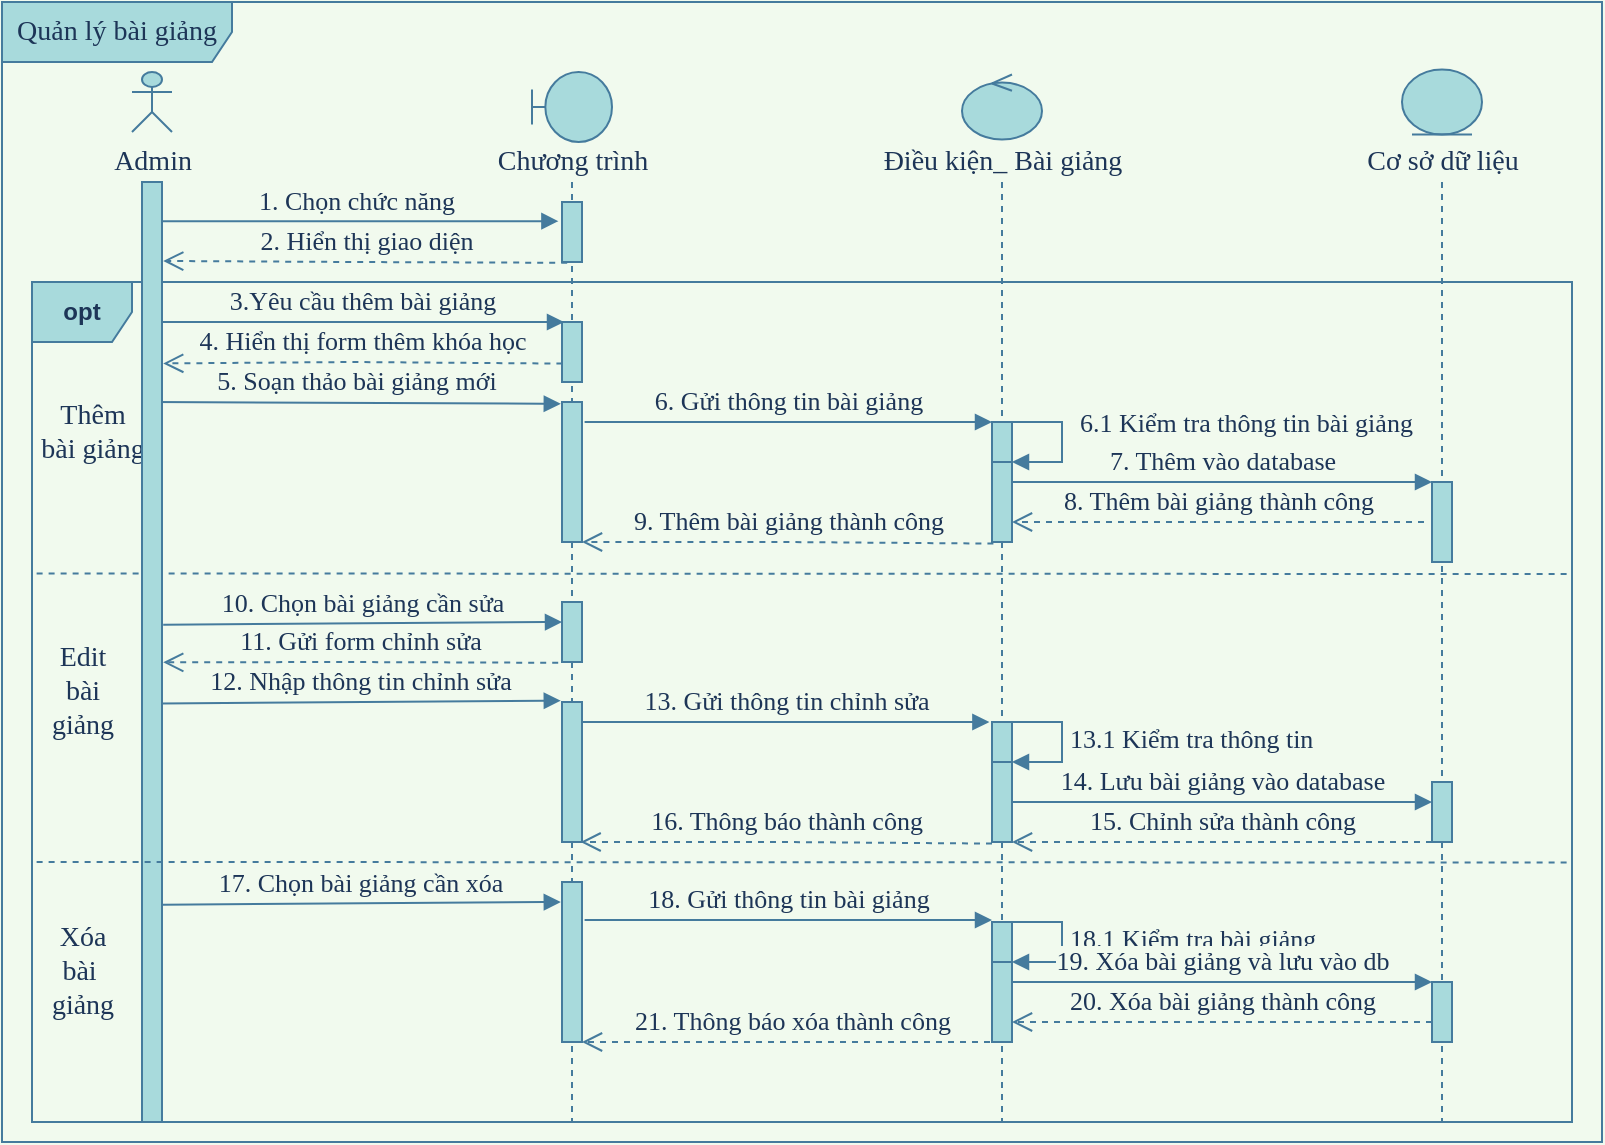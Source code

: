 <mxfile version="16.5.6" type="device"><diagram id="BL0GEaHk0kpFHW5b39tq" name="Page-1"><mxGraphModel dx="1033" dy="588" grid="1" gridSize="10" guides="1" tooltips="1" connect="1" arrows="1" fold="1" page="1" pageScale="1" pageWidth="850" pageHeight="1100" background="#F1FAEE" math="0" shadow="0"><root><mxCell id="0"/><mxCell id="1" parent="0"/><mxCell id="rDGWIjqveOHpRHsCvGuR-4" value="&lt;font style=&quot;font-size: 14px&quot; face=&quot;Times New Roman&quot;&gt;Quản lý bài giảng&lt;/font&gt;" style="shape=umlFrame;whiteSpace=wrap;html=1;width=115;height=30;fillColor=#A8DADC;strokeColor=#457B9D;fontColor=#1D3557;" parent="1" vertex="1"><mxGeometry x="25" y="10" width="800" height="570" as="geometry"/></mxCell><mxCell id="rDGWIjqveOHpRHsCvGuR-5" value="&lt;font style=&quot;font-size: 14px&quot;&gt;Admin&lt;/font&gt;" style="shape=umlActor;verticalLabelPosition=bottom;verticalAlign=top;html=1;fontFamily=Times New Roman;fontSize=13;fillColor=#A8DADC;strokeColor=#457B9D;fontColor=#1D3557;" parent="1" vertex="1"><mxGeometry x="90" y="45" width="20" height="30" as="geometry"/></mxCell><mxCell id="rDGWIjqveOHpRHsCvGuR-11" value="&lt;b&gt;opt&lt;/b&gt;" style="shape=umlFrame;whiteSpace=wrap;html=1;width=50;height=30;fillColor=#A8DADC;strokeColor=#457B9D;fontColor=#1D3557;" parent="1" vertex="1"><mxGeometry x="40" y="150" width="770" height="420" as="geometry"/></mxCell><mxCell id="rDGWIjqveOHpRHsCvGuR-12" value="" style="shape=umlBoundary;whiteSpace=wrap;html=1;fontFamily=Times New Roman;fontSize=13;fillColor=#A8DADC;strokeColor=#457B9D;fontColor=#1D3557;" parent="1" vertex="1"><mxGeometry x="290" y="45" width="40" height="35" as="geometry"/></mxCell><mxCell id="rDGWIjqveOHpRHsCvGuR-13" value="" style="ellipse;shape=umlControl;whiteSpace=wrap;html=1;fontFamily=Times New Roman;fontSize=13;fillColor=#A8DADC;strokeColor=#457B9D;fontColor=#1D3557;" parent="1" vertex="1"><mxGeometry x="505" y="46.25" width="40" height="32.5" as="geometry"/></mxCell><mxCell id="rDGWIjqveOHpRHsCvGuR-14" value="" style="ellipse;shape=umlEntity;whiteSpace=wrap;html=1;fontFamily=Times New Roman;fontSize=13;fillColor=#A8DADC;strokeColor=#457B9D;fontColor=#1D3557;" parent="1" vertex="1"><mxGeometry x="725" y="43.75" width="40" height="32.5" as="geometry"/></mxCell><mxCell id="rDGWIjqveOHpRHsCvGuR-17" value="" style="shape=umlLifeline;perimeter=lifelinePerimeter;whiteSpace=wrap;html=1;container=1;collapsible=0;recursiveResize=0;outlineConnect=0;size=0;fillColor=#A8DADC;strokeColor=#457B9D;fontColor=#1D3557;" parent="1" vertex="1"><mxGeometry x="95" y="100" width="10" height="470" as="geometry"/></mxCell><mxCell id="rDGWIjqveOHpRHsCvGuR-18" value="" style="shape=umlLifeline;perimeter=lifelinePerimeter;whiteSpace=wrap;html=1;container=1;collapsible=0;recursiveResize=0;outlineConnect=0;size=0;fillColor=#A8DADC;strokeColor=#457B9D;fontColor=#1D3557;" parent="1" vertex="1"><mxGeometry x="305" y="100" width="10" height="470" as="geometry"/></mxCell><mxCell id="rDGWIjqveOHpRHsCvGuR-25" value="" style="html=1;points=[];perimeter=orthogonalPerimeter;fontSize=13;fontFamily=Times New Roman;fillColor=#A8DADC;strokeColor=#457B9D;fontColor=#1D3557;" parent="rDGWIjqveOHpRHsCvGuR-18" vertex="1"><mxGeometry y="10" width="10" height="30" as="geometry"/></mxCell><mxCell id="rDGWIjqveOHpRHsCvGuR-30" value="" style="html=1;points=[];perimeter=orthogonalPerimeter;fontSize=13;fontFamily=Times New Roman;fillColor=#A8DADC;strokeColor=#457B9D;fontColor=#1D3557;" parent="rDGWIjqveOHpRHsCvGuR-18" vertex="1"><mxGeometry y="70" width="10" height="30" as="geometry"/></mxCell><mxCell id="rDGWIjqveOHpRHsCvGuR-35" value="" style="html=1;points=[];perimeter=orthogonalPerimeter;fontSize=13;fontFamily=Times New Roman;fillColor=#A8DADC;strokeColor=#457B9D;fontColor=#1D3557;" parent="rDGWIjqveOHpRHsCvGuR-18" vertex="1"><mxGeometry y="110" width="10" height="70" as="geometry"/></mxCell><mxCell id="rDGWIjqveOHpRHsCvGuR-52" value="" style="html=1;points=[];perimeter=orthogonalPerimeter;fontSize=13;fontFamily=Times New Roman;fillColor=#A8DADC;strokeColor=#457B9D;fontColor=#1D3557;" parent="rDGWIjqveOHpRHsCvGuR-18" vertex="1"><mxGeometry y="210" width="10" height="30" as="geometry"/></mxCell><mxCell id="rDGWIjqveOHpRHsCvGuR-57" value="" style="html=1;points=[];perimeter=orthogonalPerimeter;fontSize=13;fontFamily=Times New Roman;fillColor=#A8DADC;strokeColor=#457B9D;fontColor=#1D3557;" parent="rDGWIjqveOHpRHsCvGuR-18" vertex="1"><mxGeometry y="260" width="10" height="70" as="geometry"/></mxCell><mxCell id="rDGWIjqveOHpRHsCvGuR-73" value="" style="html=1;points=[];perimeter=orthogonalPerimeter;fontSize=13;fontFamily=Times New Roman;fillColor=#A8DADC;strokeColor=#457B9D;fontColor=#1D3557;" parent="rDGWIjqveOHpRHsCvGuR-18" vertex="1"><mxGeometry y="350" width="10" height="80" as="geometry"/></mxCell><mxCell id="rDGWIjqveOHpRHsCvGuR-20" value="" style="shape=umlLifeline;perimeter=lifelinePerimeter;whiteSpace=wrap;html=1;container=1;collapsible=0;recursiveResize=0;outlineConnect=0;size=0;fillColor=#A8DADC;strokeColor=#457B9D;fontColor=#1D3557;" parent="1" vertex="1"><mxGeometry x="520" y="100" width="10" height="470" as="geometry"/></mxCell><mxCell id="rDGWIjqveOHpRHsCvGuR-36" value="" style="html=1;points=[];perimeter=orthogonalPerimeter;fontSize=13;fontFamily=Times New Roman;fillColor=#A8DADC;strokeColor=#457B9D;fontColor=#1D3557;" parent="rDGWIjqveOHpRHsCvGuR-20" vertex="1"><mxGeometry y="120" width="10" height="50" as="geometry"/></mxCell><mxCell id="rDGWIjqveOHpRHsCvGuR-41" value="" style="html=1;points=[];perimeter=orthogonalPerimeter;fontSize=13;fontFamily=Times New Roman;fillColor=#A8DADC;strokeColor=#457B9D;fontColor=#1D3557;" parent="rDGWIjqveOHpRHsCvGuR-20" vertex="1"><mxGeometry y="140" width="10" height="40" as="geometry"/></mxCell><mxCell id="rDGWIjqveOHpRHsCvGuR-42" value="6.1 Kiểm tra thông tin bài giảng" style="edgeStyle=orthogonalEdgeStyle;html=1;align=left;spacingLeft=2;endArrow=block;rounded=0;entryX=1;entryY=0;fontSize=13;fontFamily=Times New Roman;labelBackgroundColor=#F1FAEE;strokeColor=#457B9D;fontColor=#1D3557;" parent="rDGWIjqveOHpRHsCvGuR-20" target="rDGWIjqveOHpRHsCvGuR-41" edge="1"><mxGeometry x="-0.2" y="5" relative="1" as="geometry"><mxPoint x="5" y="120" as="sourcePoint"/><Array as="points"><mxPoint x="35" y="120"/></Array><mxPoint as="offset"/></mxGeometry></mxCell><mxCell id="rDGWIjqveOHpRHsCvGuR-61" value="" style="html=1;points=[];perimeter=orthogonalPerimeter;fontSize=13;fontFamily=Times New Roman;fillColor=#A8DADC;strokeColor=#457B9D;fontColor=#1D3557;" parent="rDGWIjqveOHpRHsCvGuR-20" vertex="1"><mxGeometry y="270" width="10" height="50" as="geometry"/></mxCell><mxCell id="rDGWIjqveOHpRHsCvGuR-64" value="" style="html=1;points=[];perimeter=orthogonalPerimeter;fontFamily=Times New Roman;fontSize=13;fillColor=#A8DADC;strokeColor=#457B9D;fontColor=#1D3557;" parent="rDGWIjqveOHpRHsCvGuR-20" vertex="1"><mxGeometry y="290" width="10" height="40" as="geometry"/></mxCell><mxCell id="rDGWIjqveOHpRHsCvGuR-65" value="13.1 Kiểm tra thông tin" style="edgeStyle=orthogonalEdgeStyle;html=1;align=left;spacingLeft=2;endArrow=block;rounded=0;entryX=1;entryY=0;fontFamily=Times New Roman;fontSize=13;labelBackgroundColor=#F1FAEE;strokeColor=#457B9D;fontColor=#1D3557;" parent="rDGWIjqveOHpRHsCvGuR-20" target="rDGWIjqveOHpRHsCvGuR-64" edge="1"><mxGeometry relative="1" as="geometry"><mxPoint x="5" y="270" as="sourcePoint"/><Array as="points"><mxPoint x="35" y="270"/></Array></mxGeometry></mxCell><mxCell id="rDGWIjqveOHpRHsCvGuR-75" value="" style="html=1;points=[];perimeter=orthogonalPerimeter;fontSize=13;fontFamily=Times New Roman;fillColor=#A8DADC;strokeColor=#457B9D;fontColor=#1D3557;" parent="rDGWIjqveOHpRHsCvGuR-20" vertex="1"><mxGeometry y="370" width="10" height="50" as="geometry"/></mxCell><mxCell id="rDGWIjqveOHpRHsCvGuR-77" value="" style="html=1;points=[];perimeter=orthogonalPerimeter;fontFamily=Times New Roman;fontSize=13;fillColor=#A8DADC;strokeColor=#457B9D;fontColor=#1D3557;" parent="rDGWIjqveOHpRHsCvGuR-20" vertex="1"><mxGeometry y="390" width="10" height="40" as="geometry"/></mxCell><mxCell id="rDGWIjqveOHpRHsCvGuR-78" value="18.1 Kiểm tra bài giảng" style="edgeStyle=orthogonalEdgeStyle;html=1;align=left;spacingLeft=2;endArrow=block;rounded=0;entryX=1;entryY=0;fontFamily=Times New Roman;fontSize=13;labelBackgroundColor=#F1FAEE;strokeColor=#457B9D;fontColor=#1D3557;" parent="rDGWIjqveOHpRHsCvGuR-20" target="rDGWIjqveOHpRHsCvGuR-77" edge="1"><mxGeometry relative="1" as="geometry"><mxPoint x="5" y="370" as="sourcePoint"/><Array as="points"><mxPoint x="35" y="370"/></Array></mxGeometry></mxCell><mxCell id="rDGWIjqveOHpRHsCvGuR-21" value="" style="shape=umlLifeline;perimeter=lifelinePerimeter;whiteSpace=wrap;html=1;container=1;collapsible=0;recursiveResize=0;outlineConnect=0;size=0;fillColor=#A8DADC;strokeColor=#457B9D;fontColor=#1D3557;" parent="1" vertex="1"><mxGeometry x="740" y="100" width="10" height="470" as="geometry"/></mxCell><mxCell id="rDGWIjqveOHpRHsCvGuR-45" value="" style="html=1;points=[];perimeter=orthogonalPerimeter;fontSize=13;fontFamily=Times New Roman;fillColor=#A8DADC;strokeColor=#457B9D;fontColor=#1D3557;" parent="rDGWIjqveOHpRHsCvGuR-21" vertex="1"><mxGeometry y="150" width="10" height="40" as="geometry"/></mxCell><mxCell id="rDGWIjqveOHpRHsCvGuR-67" value="" style="html=1;points=[];perimeter=orthogonalPerimeter;fontSize=13;fontFamily=Times New Roman;fillColor=#A8DADC;strokeColor=#457B9D;fontColor=#1D3557;" parent="rDGWIjqveOHpRHsCvGuR-21" vertex="1"><mxGeometry y="300" width="10" height="30" as="geometry"/></mxCell><mxCell id="rDGWIjqveOHpRHsCvGuR-80" value="" style="html=1;points=[];perimeter=orthogonalPerimeter;fontSize=13;fontFamily=Times New Roman;fillColor=#A8DADC;strokeColor=#457B9D;fontColor=#1D3557;" parent="rDGWIjqveOHpRHsCvGuR-21" vertex="1"><mxGeometry y="400" width="10" height="30" as="geometry"/></mxCell><mxCell id="rDGWIjqveOHpRHsCvGuR-22" value="&lt;font style=&quot;font-size: 14px&quot;&gt;Chương trình&lt;/font&gt;" style="text;html=1;align=center;verticalAlign=middle;resizable=0;points=[];autosize=1;strokeColor=none;fillColor=none;fontFamily=Times New Roman;fontSize=13;fontColor=#1D3557;" parent="1" vertex="1"><mxGeometry x="265" y="80" width="90" height="20" as="geometry"/></mxCell><mxCell id="rDGWIjqveOHpRHsCvGuR-23" value="&lt;font style=&quot;font-size: 14px&quot;&gt;Điều kiện_ Bài giảng&lt;/font&gt;" style="text;html=1;align=center;verticalAlign=middle;resizable=0;points=[];autosize=1;strokeColor=none;fillColor=none;fontFamily=Times New Roman;fontSize=13;fontColor=#1D3557;" parent="1" vertex="1"><mxGeometry x="460" y="80" width="130" height="20" as="geometry"/></mxCell><mxCell id="rDGWIjqveOHpRHsCvGuR-24" value="&lt;font style=&quot;font-size: 14px&quot;&gt;Cơ sở dữ liệu&lt;/font&gt;" style="text;html=1;align=center;verticalAlign=middle;resizable=0;points=[];autosize=1;strokeColor=none;fillColor=none;fontFamily=Times New Roman;fontSize=13;fontColor=#1D3557;" parent="1" vertex="1"><mxGeometry x="700" y="80" width="90" height="20" as="geometry"/></mxCell><mxCell id="rDGWIjqveOHpRHsCvGuR-27" value="&lt;font style=&quot;font-size: 13px;&quot;&gt;1. Chọn chức năng&lt;/font&gt;" style="html=1;verticalAlign=bottom;endArrow=block;rounded=0;fontSize=13;entryX=-0.18;entryY=0.32;entryDx=0;entryDy=0;entryPerimeter=0;fontFamily=Times New Roman;labelBackgroundColor=#F1FAEE;strokeColor=#457B9D;fontColor=#1D3557;" parent="1" source="rDGWIjqveOHpRHsCvGuR-17" target="rDGWIjqveOHpRHsCvGuR-25" edge="1"><mxGeometry width="80" relative="1" as="geometry"><mxPoint x="205" y="120" as="sourcePoint"/><mxPoint x="285" y="120" as="targetPoint"/></mxGeometry></mxCell><mxCell id="rDGWIjqveOHpRHsCvGuR-29" value="&lt;font style=&quot;font-size: 13px;&quot;&gt;2. Hiển thị giao diện&lt;/font&gt;" style="html=1;verticalAlign=bottom;endArrow=open;dashed=1;endSize=8;rounded=0;fontSize=13;exitX=0.26;exitY=1.013;exitDx=0;exitDy=0;exitPerimeter=0;entryX=1.06;entryY=0.084;entryDx=0;entryDy=0;entryPerimeter=0;fontFamily=Times New Roman;labelBackgroundColor=#F1FAEE;strokeColor=#457B9D;fontColor=#1D3557;" parent="1" source="rDGWIjqveOHpRHsCvGuR-25" target="rDGWIjqveOHpRHsCvGuR-56" edge="1"><mxGeometry relative="1" as="geometry"><mxPoint x="285" y="140" as="sourcePoint"/><mxPoint x="110" y="140" as="targetPoint"/><Array as="points"><mxPoint x="200" y="140"/></Array></mxGeometry></mxCell><mxCell id="rDGWIjqveOHpRHsCvGuR-31" value="&lt;font style=&quot;font-size: 13px&quot;&gt;3.Yêu cầu thêm bài giảng&lt;/font&gt;" style="html=1;verticalAlign=bottom;endArrow=block;rounded=0;fontSize=13;entryX=0.1;entryY=0;entryDx=0;entryDy=0;entryPerimeter=0;exitX=0.98;exitY=0.149;exitDx=0;exitDy=0;exitPerimeter=0;fontFamily=Times New Roman;labelBackgroundColor=#F1FAEE;strokeColor=#457B9D;fontColor=#1D3557;" parent="1" source="rDGWIjqveOHpRHsCvGuR-56" target="rDGWIjqveOHpRHsCvGuR-30" edge="1"><mxGeometry width="80" relative="1" as="geometry"><mxPoint x="99.5" y="170" as="sourcePoint"/><mxPoint x="285" y="170" as="targetPoint"/></mxGeometry></mxCell><mxCell id="rDGWIjqveOHpRHsCvGuR-33" value="&lt;font style=&quot;font-size: 13px&quot;&gt;4. Hiển thị form thêm khóa học&lt;/font&gt;" style="html=1;verticalAlign=bottom;endArrow=open;dashed=1;endSize=8;rounded=0;fontSize=13;exitX=0.02;exitY=0.693;exitDx=0;exitDy=0;exitPerimeter=0;entryX=1.06;entryY=0.193;entryDx=0;entryDy=0;entryPerimeter=0;fontFamily=Times New Roman;labelBackgroundColor=#F1FAEE;strokeColor=#457B9D;fontColor=#1D3557;" parent="1" source="rDGWIjqveOHpRHsCvGuR-30" target="rDGWIjqveOHpRHsCvGuR-56" edge="1"><mxGeometry relative="1" as="geometry"><mxPoint x="300" y="190" as="sourcePoint"/><mxPoint x="110" y="190" as="targetPoint"/><Array as="points"><mxPoint x="200" y="190"/></Array></mxGeometry></mxCell><mxCell id="rDGWIjqveOHpRHsCvGuR-34" value="&lt;span style=&quot;font-size: 13px&quot;&gt;5. Soạn thảo bài giảng mới&lt;/span&gt;" style="html=1;verticalAlign=bottom;endArrow=block;rounded=0;fontSize=13;entryX=-0.06;entryY=0.013;entryDx=0;entryDy=0;entryPerimeter=0;fontFamily=Times New Roman;labelBackgroundColor=#F1FAEE;strokeColor=#457B9D;fontColor=#1D3557;" parent="1" target="rDGWIjqveOHpRHsCvGuR-35" edge="1"><mxGeometry width="80" relative="1" as="geometry"><mxPoint x="99.5" y="210" as="sourcePoint"/><mxPoint x="285" y="210" as="targetPoint"/></mxGeometry></mxCell><mxCell id="rDGWIjqveOHpRHsCvGuR-40" value="&lt;font style=&quot;font-size: 13px&quot;&gt;6. Gửi thông tin bài giảng&lt;/font&gt;" style="html=1;verticalAlign=bottom;endArrow=block;rounded=0;fontSize=13;entryX=-0.18;entryY=0.32;entryDx=0;entryDy=0;entryPerimeter=0;fontFamily=Times New Roman;labelBackgroundColor=#F1FAEE;strokeColor=#457B9D;fontColor=#1D3557;" parent="1" edge="1"><mxGeometry width="80" relative="1" as="geometry"><mxPoint x="316.3" y="220.0" as="sourcePoint"/><mxPoint x="520" y="220.0" as="targetPoint"/></mxGeometry></mxCell><mxCell id="rDGWIjqveOHpRHsCvGuR-43" value="&lt;font style=&quot;font-size: 13px;&quot;&gt;7. Thêm vào database&lt;/font&gt;" style="html=1;verticalAlign=bottom;endArrow=block;rounded=0;fontSize=13;entryX=0;entryY=0;entryDx=0;entryDy=0;entryPerimeter=0;fontFamily=Times New Roman;labelBackgroundColor=#F1FAEE;strokeColor=#457B9D;fontColor=#1D3557;" parent="1" target="rDGWIjqveOHpRHsCvGuR-45" edge="1"><mxGeometry width="80" relative="1" as="geometry"><mxPoint x="530" y="250" as="sourcePoint"/><mxPoint x="733.7" y="250" as="targetPoint"/></mxGeometry></mxCell><mxCell id="rDGWIjqveOHpRHsCvGuR-46" value="&lt;font style=&quot;font-size: 13px&quot;&gt;8. Thêm bài giảng thành công&lt;/font&gt;" style="html=1;verticalAlign=bottom;endArrow=open;dashed=1;endSize=8;rounded=0;fontSize=13;fontFamily=Times New Roman;labelBackgroundColor=#F1FAEE;strokeColor=#457B9D;fontColor=#1D3557;" parent="1" edge="1"><mxGeometry relative="1" as="geometry"><mxPoint x="736" y="270" as="sourcePoint"/><mxPoint x="530" y="270" as="targetPoint"/><Array as="points"><mxPoint x="630.5" y="270"/></Array></mxGeometry></mxCell><mxCell id="rDGWIjqveOHpRHsCvGuR-47" value="&lt;font style=&quot;font-size: 13px&quot;&gt;9. Thêm bài giảng thành công&lt;/font&gt;" style="html=1;verticalAlign=bottom;endArrow=open;dashed=1;endSize=8;rounded=0;fontSize=13;exitX=0.02;exitY=0.693;exitDx=0;exitDy=0;exitPerimeter=0;fontFamily=Times New Roman;labelBackgroundColor=#F1FAEE;strokeColor=#457B9D;fontColor=#1D3557;" parent="1" edge="1"><mxGeometry relative="1" as="geometry"><mxPoint x="520.7" y="280.79" as="sourcePoint"/><mxPoint x="315" y="280" as="targetPoint"/><Array as="points"><mxPoint x="415.5" y="280"/></Array></mxGeometry></mxCell><mxCell id="rDGWIjqveOHpRHsCvGuR-49" value="" style="endArrow=none;dashed=1;html=1;rounded=0;fontFamily=Times New Roman;fontSize=13;exitX=0.003;exitY=0.347;exitDx=0;exitDy=0;exitPerimeter=0;labelBackgroundColor=#F1FAEE;strokeColor=#457B9D;fontColor=#1D3557;" parent="1" source="rDGWIjqveOHpRHsCvGuR-11" edge="1"><mxGeometry width="50" height="50" relative="1" as="geometry"><mxPoint x="105" y="300" as="sourcePoint"/><mxPoint x="810" y="296" as="targetPoint"/></mxGeometry></mxCell><mxCell id="rDGWIjqveOHpRHsCvGuR-50" value="&lt;font style=&quot;font-size: 14px&quot;&gt;Thêm &lt;br&gt;bài giảng&lt;br&gt;&lt;/font&gt;" style="text;html=1;align=center;verticalAlign=middle;resizable=0;points=[];autosize=1;strokeColor=none;fillColor=none;fontSize=13;fontFamily=Times New Roman;fontColor=#1D3557;" parent="1" vertex="1"><mxGeometry x="35" y="205" width="70" height="40" as="geometry"/></mxCell><mxCell id="rDGWIjqveOHpRHsCvGuR-53" value="&lt;font style=&quot;font-size: 13px&quot;&gt;10. Chọn bài giảng cần sửa&lt;/font&gt;" style="html=1;verticalAlign=bottom;endArrow=block;rounded=0;fontSize=13;entryX=0.1;entryY=0;entryDx=0;entryDy=0;entryPerimeter=0;exitX=1.06;exitY=0.471;exitDx=0;exitDy=0;exitPerimeter=0;fontFamily=Times New Roman;labelBackgroundColor=#F1FAEE;strokeColor=#457B9D;fontColor=#1D3557;" parent="1" source="rDGWIjqveOHpRHsCvGuR-56" edge="1"><mxGeometry width="80" relative="1" as="geometry"><mxPoint x="98.5" y="320" as="sourcePoint"/><mxPoint x="305" y="320" as="targetPoint"/></mxGeometry></mxCell><mxCell id="rDGWIjqveOHpRHsCvGuR-55" value="&lt;font style=&quot;font-size: 13px;&quot;&gt;11. Gửi form chỉnh sửa&lt;/font&gt;" style="html=1;verticalAlign=bottom;endArrow=open;dashed=1;endSize=8;rounded=0;fontSize=13;exitX=0.26;exitY=1.013;exitDx=0;exitDy=0;exitPerimeter=0;entryX=1.06;entryY=0.511;entryDx=0;entryDy=0;entryPerimeter=0;fontFamily=Times New Roman;labelBackgroundColor=#F1FAEE;strokeColor=#457B9D;fontColor=#1D3557;" parent="1" target="rDGWIjqveOHpRHsCvGuR-56" edge="1"><mxGeometry relative="1" as="geometry"><mxPoint x="303.1" y="340.39" as="sourcePoint"/><mxPoint x="100" y="340" as="targetPoint"/><Array as="points"><mxPoint x="195.5" y="340"/></Array></mxGeometry></mxCell><mxCell id="rDGWIjqveOHpRHsCvGuR-56" value="" style="html=1;points=[];perimeter=orthogonalPerimeter;fontFamily=Times New Roman;fontSize=12;fillColor=#A8DADC;strokeColor=#457B9D;fontColor=#1D3557;" parent="1" vertex="1"><mxGeometry x="95" y="100" width="10" height="470" as="geometry"/></mxCell><mxCell id="rDGWIjqveOHpRHsCvGuR-59" value="&lt;font style=&quot;font-size: 13px;&quot;&gt;12. Nhập thông tin chỉnh sửa&lt;/font&gt;" style="html=1;verticalAlign=bottom;endArrow=block;rounded=0;fontSize=13;entryX=0.1;entryY=0;entryDx=0;entryDy=0;entryPerimeter=0;exitX=1.06;exitY=0.471;exitDx=0;exitDy=0;exitPerimeter=0;fontFamily=Times New Roman;labelBackgroundColor=#F1FAEE;strokeColor=#457B9D;fontColor=#1D3557;" parent="1" edge="1"><mxGeometry width="80" relative="1" as="geometry"><mxPoint x="105.0" y="360.69" as="sourcePoint"/><mxPoint x="304.4" y="359.32" as="targetPoint"/></mxGeometry></mxCell><mxCell id="rDGWIjqveOHpRHsCvGuR-62" value="&lt;font style=&quot;font-size: 13px;&quot;&gt;13. Gửi thông tin chỉnh sửa&lt;/font&gt;" style="html=1;verticalAlign=bottom;endArrow=block;rounded=0;fontSize=13;entryX=-0.18;entryY=0.32;entryDx=0;entryDy=0;entryPerimeter=0;fontFamily=Times New Roman;labelBackgroundColor=#F1FAEE;strokeColor=#457B9D;fontColor=#1D3557;" parent="1" edge="1"><mxGeometry width="80" relative="1" as="geometry"><mxPoint x="315.0" y="370" as="sourcePoint"/><mxPoint x="518.7" y="370" as="targetPoint"/></mxGeometry></mxCell><mxCell id="rDGWIjqveOHpRHsCvGuR-66" value="&lt;font style=&quot;font-size: 13px&quot;&gt;14. Lưu bài giảng vào database&lt;/font&gt;" style="html=1;verticalAlign=bottom;endArrow=block;rounded=0;fontSize=13;entryX=0;entryY=0;entryDx=0;entryDy=0;entryPerimeter=0;fontFamily=Times New Roman;labelBackgroundColor=#F1FAEE;strokeColor=#457B9D;fontColor=#1D3557;" parent="1" edge="1"><mxGeometry width="80" relative="1" as="geometry"><mxPoint x="530" y="410" as="sourcePoint"/><mxPoint x="740" y="410" as="targetPoint"/></mxGeometry></mxCell><mxCell id="rDGWIjqveOHpRHsCvGuR-68" value="&lt;font style=&quot;font-size: 13px;&quot;&gt;15. Chỉnh sửa thành công&lt;/font&gt;" style="html=1;verticalAlign=bottom;endArrow=open;dashed=1;endSize=8;rounded=0;fontSize=13;fontFamily=Times New Roman;labelBackgroundColor=#F1FAEE;strokeColor=#457B9D;fontColor=#1D3557;" parent="1" edge="1"><mxGeometry relative="1" as="geometry"><mxPoint x="740" y="430" as="sourcePoint"/><mxPoint x="530" y="430" as="targetPoint"/><Array as="points"><mxPoint x="634.5" y="430"/></Array></mxGeometry></mxCell><mxCell id="rDGWIjqveOHpRHsCvGuR-69" value="" style="endArrow=none;dashed=1;html=1;rounded=0;fontFamily=Times New Roman;fontSize=13;exitX=0.003;exitY=0.347;exitDx=0;exitDy=0;exitPerimeter=0;labelBackgroundColor=#F1FAEE;strokeColor=#457B9D;fontColor=#1D3557;" parent="1" edge="1"><mxGeometry width="50" height="50" relative="1" as="geometry"><mxPoint x="42.31" y="440" as="sourcePoint"/><mxPoint x="810" y="440.26" as="targetPoint"/></mxGeometry></mxCell><mxCell id="rDGWIjqveOHpRHsCvGuR-70" value="&lt;font style=&quot;font-size: 13px;&quot;&gt;16. Thông báo thành công&lt;/font&gt;" style="html=1;verticalAlign=bottom;endArrow=open;dashed=1;endSize=8;rounded=0;fontSize=13;exitX=0.02;exitY=0.693;exitDx=0;exitDy=0;exitPerimeter=0;fontFamily=Times New Roman;labelBackgroundColor=#F1FAEE;strokeColor=#457B9D;fontColor=#1D3557;" parent="1" edge="1"><mxGeometry relative="1" as="geometry"><mxPoint x="520" y="430.79" as="sourcePoint"/><mxPoint x="314.3" y="430" as="targetPoint"/><Array as="points"><mxPoint x="414.8" y="430"/></Array></mxGeometry></mxCell><mxCell id="rDGWIjqveOHpRHsCvGuR-71" value="&lt;font style=&quot;font-size: 14px&quot;&gt;Edit&lt;br&gt;bài&lt;br&gt;giảng&lt;br&gt;&lt;/font&gt;" style="text;html=1;align=center;verticalAlign=middle;resizable=0;points=[];autosize=1;strokeColor=none;fillColor=none;fontSize=13;fontFamily=Times New Roman;fontColor=#1D3557;" parent="1" vertex="1"><mxGeometry x="40" y="325" width="50" height="60" as="geometry"/></mxCell><mxCell id="rDGWIjqveOHpRHsCvGuR-72" value="&lt;font style=&quot;font-size: 14px&quot;&gt;Xóa&lt;br&gt;bài&amp;nbsp;&lt;br&gt;giảng&lt;br&gt;&lt;/font&gt;" style="text;html=1;align=center;verticalAlign=middle;resizable=0;points=[];autosize=1;strokeColor=none;fillColor=none;fontSize=13;fontFamily=Times New Roman;fontColor=#1D3557;" parent="1" vertex="1"><mxGeometry x="40" y="465" width="50" height="60" as="geometry"/></mxCell><mxCell id="rDGWIjqveOHpRHsCvGuR-74" value="&lt;font style=&quot;font-size: 13px&quot;&gt;17. Chọn bài giảng cần xóa&lt;/font&gt;" style="html=1;verticalAlign=bottom;endArrow=block;rounded=0;fontSize=13;entryX=0.1;entryY=0;entryDx=0;entryDy=0;entryPerimeter=0;exitX=1.06;exitY=0.471;exitDx=0;exitDy=0;exitPerimeter=0;fontFamily=Times New Roman;labelBackgroundColor=#F1FAEE;strokeColor=#457B9D;fontColor=#1D3557;" parent="1" edge="1"><mxGeometry width="80" relative="1" as="geometry"><mxPoint x="105.0" y="461.37" as="sourcePoint"/><mxPoint x="304.4" y="460" as="targetPoint"/></mxGeometry></mxCell><mxCell id="rDGWIjqveOHpRHsCvGuR-76" value="&lt;font style=&quot;font-size: 13px&quot;&gt;18. Gửi thông tin bài giảng&lt;/font&gt;" style="html=1;verticalAlign=bottom;endArrow=block;rounded=0;fontSize=13;entryX=-0.18;entryY=0.32;entryDx=0;entryDy=0;entryPerimeter=0;fontFamily=Times New Roman;labelBackgroundColor=#F1FAEE;strokeColor=#457B9D;fontColor=#1D3557;" parent="1" edge="1"><mxGeometry width="80" relative="1" as="geometry"><mxPoint x="316.3" y="469" as="sourcePoint"/><mxPoint x="520" y="469" as="targetPoint"/></mxGeometry></mxCell><mxCell id="rDGWIjqveOHpRHsCvGuR-79" value="&lt;font style=&quot;font-size: 13px&quot;&gt;19. Xóa bài giảng và lưu vào db&lt;/font&gt;" style="html=1;verticalAlign=bottom;endArrow=block;rounded=0;fontSize=13;entryX=0;entryY=0;entryDx=0;entryDy=0;entryPerimeter=0;fontFamily=Times New Roman;labelBackgroundColor=#F1FAEE;strokeColor=#457B9D;fontColor=#1D3557;" parent="1" edge="1"><mxGeometry width="80" relative="1" as="geometry"><mxPoint x="530" y="500" as="sourcePoint"/><mxPoint x="740" y="500" as="targetPoint"/></mxGeometry></mxCell><mxCell id="rDGWIjqveOHpRHsCvGuR-81" value="&lt;span style=&quot;font-size: 13px&quot;&gt;20. Xóa bài giảng thành công&lt;/span&gt;" style="html=1;verticalAlign=bottom;endArrow=open;dashed=1;endSize=8;rounded=0;fontSize=13;fontFamily=Times New Roman;labelBackgroundColor=#F1FAEE;strokeColor=#457B9D;fontColor=#1D3557;" parent="1" edge="1"><mxGeometry relative="1" as="geometry"><mxPoint x="740" y="520" as="sourcePoint"/><mxPoint x="530" y="520" as="targetPoint"/><Array as="points"><mxPoint x="634.5" y="520"/></Array></mxGeometry></mxCell><mxCell id="rDGWIjqveOHpRHsCvGuR-82" value="&lt;span style=&quot;font-size: 13px&quot;&gt;21. Thông báo xóa thành công&lt;/span&gt;" style="html=1;verticalAlign=bottom;endArrow=open;dashed=1;endSize=8;rounded=0;fontSize=13;fontFamily=Times New Roman;labelBackgroundColor=#F1FAEE;strokeColor=#457B9D;fontColor=#1D3557;" parent="1" edge="1"><mxGeometry relative="1" as="geometry"><mxPoint x="525" y="530" as="sourcePoint"/><mxPoint x="315" y="530" as="targetPoint"/><Array as="points"><mxPoint x="419.5" y="530"/></Array></mxGeometry></mxCell></root></mxGraphModel></diagram></mxfile>